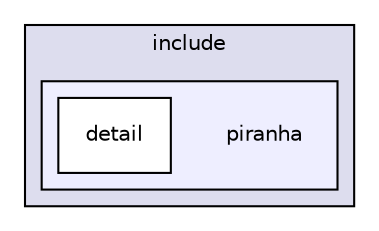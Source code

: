 digraph "piranha" {
  compound=true
  node [ fontsize="10", fontname="Helvetica"];
  edge [ labelfontsize="10", labelfontname="Helvetica"];
  subgraph clusterdir_d44c64559bbebec7f509842c48db8b23 {
    graph [ bgcolor="#ddddee", pencolor="black", label="include" fontname="Helvetica", fontsize="10", URL="dir_d44c64559bbebec7f509842c48db8b23.html"]
  subgraph clusterdir_d5e476330e2dfdc70f4e73bc2a8bdf79 {
    graph [ bgcolor="#eeeeff", pencolor="black", label="" URL="dir_d5e476330e2dfdc70f4e73bc2a8bdf79.html"];
    dir_d5e476330e2dfdc70f4e73bc2a8bdf79 [shape=plaintext label="piranha"];
    dir_fc5848cdb263d909dcee80894c054db6 [shape=box label="detail" color="black" fillcolor="white" style="filled" URL="dir_fc5848cdb263d909dcee80894c054db6.html"];
  }
  }
}
